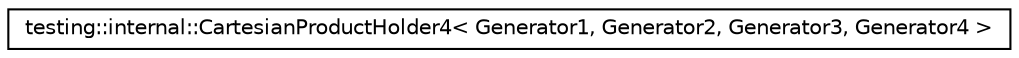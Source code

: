 digraph G
{
  edge [fontname="Helvetica",fontsize="10",labelfontname="Helvetica",labelfontsize="10"];
  node [fontname="Helvetica",fontsize="10",shape=record];
  rankdir="LR";
  Node1 [label="testing::internal::CartesianProductHolder4\< Generator1, Generator2, Generator3, Generator4 \>",height=0.2,width=0.4,color="black", fillcolor="white", style="filled",URL="$classtesting_1_1internal_1_1CartesianProductHolder4.html"];
}
